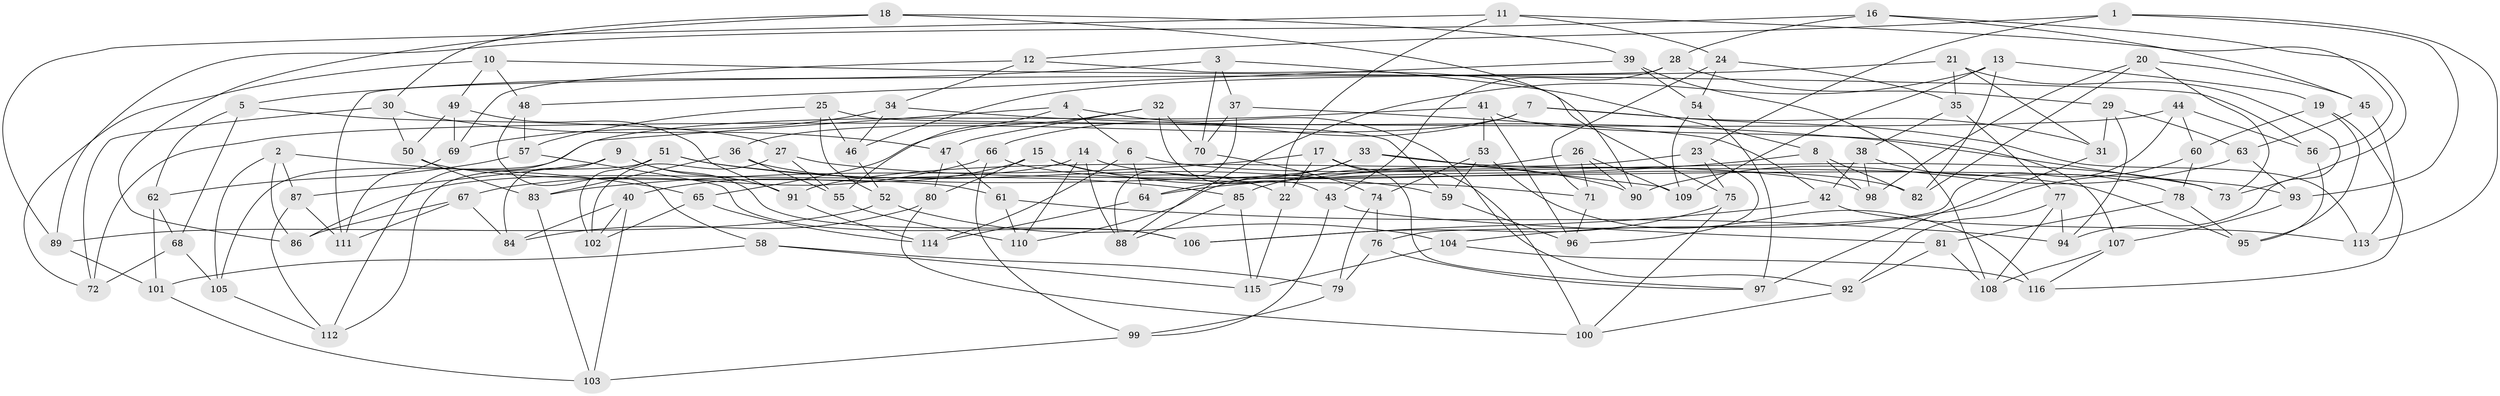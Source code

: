 // coarse degree distribution, {6: 0.6029411764705882, 5: 0.10294117647058823, 3: 0.014705882352941176, 4: 0.27941176470588236}
// Generated by graph-tools (version 1.1) at 2025/52/02/27/25 19:52:30]
// undirected, 116 vertices, 232 edges
graph export_dot {
graph [start="1"]
  node [color=gray90,style=filled];
  1;
  2;
  3;
  4;
  5;
  6;
  7;
  8;
  9;
  10;
  11;
  12;
  13;
  14;
  15;
  16;
  17;
  18;
  19;
  20;
  21;
  22;
  23;
  24;
  25;
  26;
  27;
  28;
  29;
  30;
  31;
  32;
  33;
  34;
  35;
  36;
  37;
  38;
  39;
  40;
  41;
  42;
  43;
  44;
  45;
  46;
  47;
  48;
  49;
  50;
  51;
  52;
  53;
  54;
  55;
  56;
  57;
  58;
  59;
  60;
  61;
  62;
  63;
  64;
  65;
  66;
  67;
  68;
  69;
  70;
  71;
  72;
  73;
  74;
  75;
  76;
  77;
  78;
  79;
  80;
  81;
  82;
  83;
  84;
  85;
  86;
  87;
  88;
  89;
  90;
  91;
  92;
  93;
  94;
  95;
  96;
  97;
  98;
  99;
  100;
  101;
  102;
  103;
  104;
  105;
  106;
  107;
  108;
  109;
  110;
  111;
  112;
  113;
  114;
  115;
  116;
  1 -- 113;
  1 -- 12;
  1 -- 23;
  1 -- 93;
  2 -- 65;
  2 -- 105;
  2 -- 87;
  2 -- 86;
  3 -- 37;
  3 -- 5;
  3 -- 70;
  3 -- 8;
  4 -- 92;
  4 -- 6;
  4 -- 112;
  4 -- 55;
  5 -- 27;
  5 -- 68;
  5 -- 62;
  6 -- 114;
  6 -- 64;
  6 -- 73;
  7 -- 66;
  7 -- 36;
  7 -- 31;
  7 -- 113;
  8 -- 64;
  8 -- 98;
  8 -- 82;
  9 -- 84;
  9 -- 106;
  9 -- 87;
  9 -- 91;
  10 -- 72;
  10 -- 49;
  10 -- 48;
  10 -- 56;
  11 -- 24;
  11 -- 22;
  11 -- 89;
  11 -- 56;
  12 -- 69;
  12 -- 34;
  12 -- 75;
  13 -- 82;
  13 -- 88;
  13 -- 109;
  13 -- 19;
  14 -- 110;
  14 -- 82;
  14 -- 86;
  14 -- 88;
  15 -- 90;
  15 -- 80;
  15 -- 40;
  15 -- 22;
  16 -- 28;
  16 -- 73;
  16 -- 89;
  16 -- 45;
  17 -- 97;
  17 -- 83;
  17 -- 22;
  17 -- 100;
  18 -- 30;
  18 -- 86;
  18 -- 90;
  18 -- 39;
  19 -- 95;
  19 -- 60;
  19 -- 116;
  20 -- 45;
  20 -- 82;
  20 -- 98;
  20 -- 73;
  21 -- 94;
  21 -- 46;
  21 -- 35;
  21 -- 31;
  22 -- 115;
  23 -- 75;
  23 -- 91;
  23 -- 96;
  24 -- 71;
  24 -- 54;
  24 -- 35;
  25 -- 52;
  25 -- 59;
  25 -- 46;
  25 -- 57;
  26 -- 85;
  26 -- 90;
  26 -- 109;
  26 -- 71;
  27 -- 102;
  27 -- 93;
  27 -- 55;
  28 -- 111;
  28 -- 29;
  28 -- 43;
  29 -- 94;
  29 -- 63;
  29 -- 31;
  30 -- 72;
  30 -- 50;
  30 -- 47;
  31 -- 97;
  32 -- 65;
  32 -- 43;
  32 -- 70;
  32 -- 47;
  33 -- 64;
  33 -- 110;
  33 -- 95;
  33 -- 109;
  34 -- 73;
  34 -- 69;
  34 -- 46;
  35 -- 38;
  35 -- 77;
  36 -- 55;
  36 -- 83;
  36 -- 98;
  37 -- 88;
  37 -- 70;
  37 -- 42;
  38 -- 78;
  38 -- 42;
  38 -- 98;
  39 -- 54;
  39 -- 108;
  39 -- 48;
  40 -- 84;
  40 -- 103;
  40 -- 102;
  41 -- 53;
  41 -- 105;
  41 -- 96;
  41 -- 107;
  42 -- 113;
  42 -- 106;
  43 -- 81;
  43 -- 99;
  44 -- 72;
  44 -- 60;
  44 -- 56;
  44 -- 76;
  45 -- 113;
  45 -- 63;
  46 -- 52;
  47 -- 80;
  47 -- 61;
  48 -- 58;
  48 -- 57;
  49 -- 91;
  49 -- 69;
  49 -- 50;
  50 -- 83;
  50 -- 61;
  51 -- 59;
  51 -- 85;
  51 -- 112;
  51 -- 102;
  52 -- 89;
  52 -- 104;
  53 -- 59;
  53 -- 74;
  53 -- 116;
  54 -- 109;
  54 -- 97;
  55 -- 110;
  56 -- 95;
  57 -- 106;
  57 -- 62;
  58 -- 115;
  58 -- 79;
  58 -- 101;
  59 -- 96;
  60 -- 78;
  60 -- 104;
  61 -- 94;
  61 -- 110;
  62 -- 68;
  62 -- 101;
  63 -- 90;
  63 -- 93;
  64 -- 114;
  65 -- 102;
  65 -- 114;
  66 -- 71;
  66 -- 67;
  66 -- 99;
  67 -- 111;
  67 -- 86;
  67 -- 84;
  68 -- 72;
  68 -- 105;
  69 -- 111;
  70 -- 74;
  71 -- 96;
  74 -- 79;
  74 -- 76;
  75 -- 100;
  75 -- 106;
  76 -- 97;
  76 -- 79;
  77 -- 94;
  77 -- 108;
  77 -- 92;
  78 -- 81;
  78 -- 95;
  79 -- 99;
  80 -- 84;
  80 -- 100;
  81 -- 92;
  81 -- 108;
  83 -- 103;
  85 -- 115;
  85 -- 88;
  87 -- 112;
  87 -- 111;
  89 -- 101;
  91 -- 114;
  92 -- 100;
  93 -- 107;
  99 -- 103;
  101 -- 103;
  104 -- 115;
  104 -- 116;
  105 -- 112;
  107 -- 108;
  107 -- 116;
}
